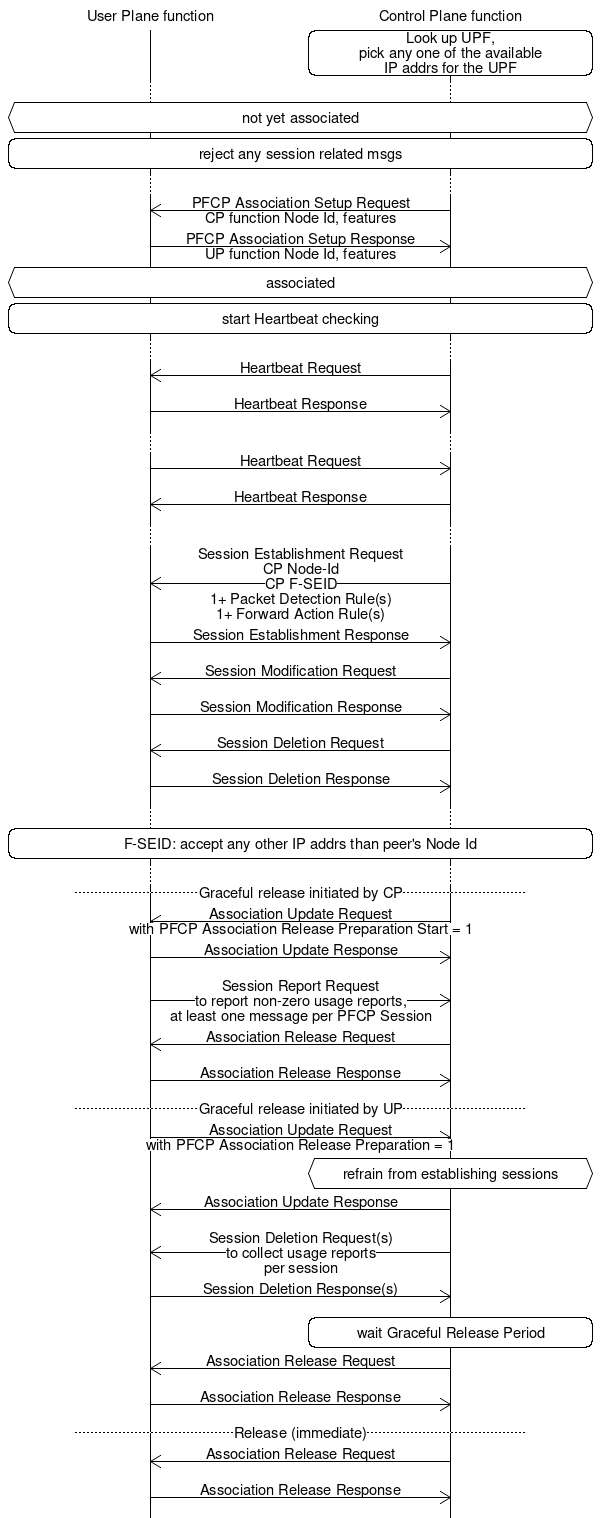 msc {
  hscale="1";
  upf[label="User Plane function"],cpf[label="Control Plane function"];

  cpf rbox cpf [label="Look up UPF,\npick any one of the available\nIP addrs for the UPF"];

  ...;
  upf abox cpf [label="not yet associated"];
  upf rbox cpf [label="reject any session related msgs"];
  ...;

  upf <<= cpf [label="PFCP Association Setup Request\nCP function Node Id, features"];
  upf =>> cpf [label="PFCP Association Setup Response\nUP function Node Id, features"];
  upf abox cpf [label="associated"];
  upf rbox cpf [label="start Heartbeat checking"];
  ...;
  upf <<= cpf [label="Heartbeat Request"];
  upf =>> cpf [label="Heartbeat Response"];
  ...;
  upf =>> cpf [label="Heartbeat Request"];
  upf <<= cpf [label="Heartbeat Response"];
  ...;

  upf <<= cpf [label="Session Establishment Request\nCP Node-Id\nCP F-SEID\n1+ Packet Detection Rule(s)\n1+ Forward Action Rule(s)"];
  upf =>> cpf [label="Session Establishment Response"];

  upf <<= cpf [label="Session Modification Request"];
  upf =>> cpf [label="Session Modification Response"];

  upf <<= cpf [label="Session Deletion Request"];
  upf =>> cpf [label="Session Deletion Response"];

  ...;
  upf rbox cpf [label="F-SEID: accept any other IP addrs than peer's Node Id"];
  ...;

  --- [label="Graceful release initiated by CP"];

  upf <<= cpf [label="Association Update Request\nwith PFCP Association Release Preparation Start = 1"];
  upf =>> cpf [label="Association Update Response"];
  upf =>> cpf [label="Session Report Request\nto report non-zero usage reports,\nat least one message per PFCP Session"];
  upf <<= cpf [label="Association Release Request"];
  upf =>> cpf [label="Association Release Response"];

  --- [label="Graceful release initiated by UP"];

  upf =>> cpf [label="Association Update Request\nwith PFCP Association Release Preparation = 1"];
  cpf abox cpf [label="refrain from establishing sessions"];
  upf <<= cpf [label="Association Update Response"];
  upf <<= cpf [label="Session Deletion Request(s)\nto collect usage reports\nper session"];
  upf =>> cpf [label="Session Deletion Response(s)"];
  cpf rbox cpf [label="wait Graceful Release Period"];
  upf <<= cpf [label="Association Release Request"];
  upf =>> cpf [label="Association Release Response"];

  --- [label="Release (immediate)"];

  upf <<= cpf [label="Association Release Request"];
  upf =>> cpf [label="Association Release Response"];
}
